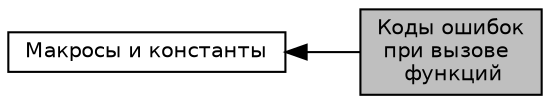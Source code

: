 digraph "Коды ошибок при вызове функций"
{
  edge [fontname="Helvetica",fontsize="10",labelfontname="Helvetica",labelfontsize="10"];
  node [fontname="Helvetica",fontsize="10",shape=record];
  rankdir=LR;
  Node0 [label="Коды ошибок\l при вызове\l функций",height=0.2,width=0.4,color="black", fillcolor="grey75", style="filled", fontcolor="black"];
  Node1 [label="Макросы и константы",height=0.2,width=0.4,color="black", fillcolor="white", style="filled",URL="$group___m_a_c_r_o___d_e_f_i_n_e___g_r_o_u_p.html"];
  Node1->Node0 [shape=plaintext, dir="back", style="solid"];
}
